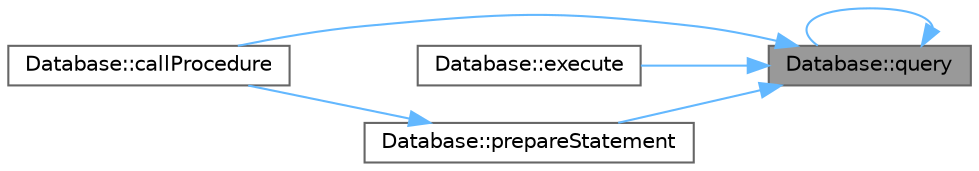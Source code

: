 digraph "Database::query"
{
 // LATEX_PDF_SIZE
  bgcolor="transparent";
  edge [fontname=Helvetica,fontsize=10,labelfontname=Helvetica,labelfontsize=10];
  node [fontname=Helvetica,fontsize=10,shape=box,height=0.2,width=0.4];
  rankdir="RL";
  Node1 [id="Node000001",label="Database::query",height=0.2,width=0.4,color="gray40", fillcolor="grey60", style="filled", fontcolor="black",tooltip="Thực thi truy vấn SQL và trả về kết quả"];
  Node1 -> Node2 [id="edge1_Node000001_Node000002",dir="back",color="steelblue1",style="solid",tooltip=" "];
  Node2 [id="Node000002",label="Database::callProcedure",height=0.2,width=0.4,color="grey40", fillcolor="white", style="filled",URL="$class_database.html#a3f5efba5e28828b50b7236346380b92d",tooltip="Gọi stored procedure với các tham số"];
  Node1 -> Node3 [id="edge2_Node000001_Node000003",dir="back",color="steelblue1",style="solid",tooltip=" "];
  Node3 [id="Node000003",label="Database::execute",height=0.2,width=0.4,color="grey40", fillcolor="white", style="filled",URL="$class_database.html#a0687cf356eb7bd254161e00269b07a5b",tooltip="Thực thi truy vấn SQL không trả về kết quả"];
  Node1 -> Node4 [id="edge3_Node000001_Node000004",dir="back",color="steelblue1",style="solid",tooltip=" "];
  Node4 [id="Node000004",label="Database::prepareStatement",height=0.2,width=0.4,color="grey40", fillcolor="white", style="filled",URL="$class_database.html#a76d1102e85cf050dc0e029249ed12cb3",tooltip="Chuẩn bị prepared statement."];
  Node4 -> Node2 [id="edge4_Node000004_Node000002",dir="back",color="steelblue1",style="solid",tooltip=" "];
  Node1 -> Node1 [id="edge5_Node000001_Node000001",dir="back",color="steelblue1",style="solid",tooltip=" "];
}
